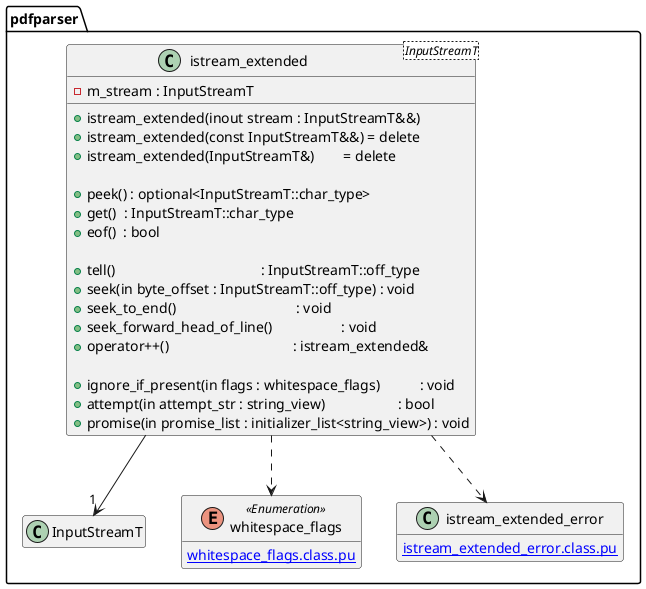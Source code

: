 @startuml object_parser
hide empty members
namespace pdfparser {
class istream_extended<InputStreamT> {
	-m_stream : InputStreamT

	+istream_extended(inout stream : InputStreamT&&)
	+istream_extended(const InputStreamT&&) = delete
	+istream_extended(InputStreamT&)        = delete

	+peek() : optional<InputStreamT::char_type>
	+get()  : InputStreamT::char_type
	+eof()  : bool

	+tell()                                        : InputStreamT::off_type
	+seek(in byte_offset : InputStreamT::off_type) : void
	+seek_to_end()                                 : void
	+seek_forward_head_of_line()                   : void
	+operator++()                                  : istream_extended&

	+ignore_if_present(in flags : whitespace_flags)           : void
	+attempt(in attempt_str : string_view)                    : bool
	+promise(in promise_list : initializer_list<string_view>) : void
}
istream_extended --> "1" InputStreamT
istream_extended ..> whitespace_flags
istream_extended ..> istream_extended_error

enum whitespace_flags <<Enumeration>> {
	[[whitespace_flags.class.pu]]
}
class istream_extended_error {
	[[istream_extended_error.class.pu]]
}
}
@enduml
